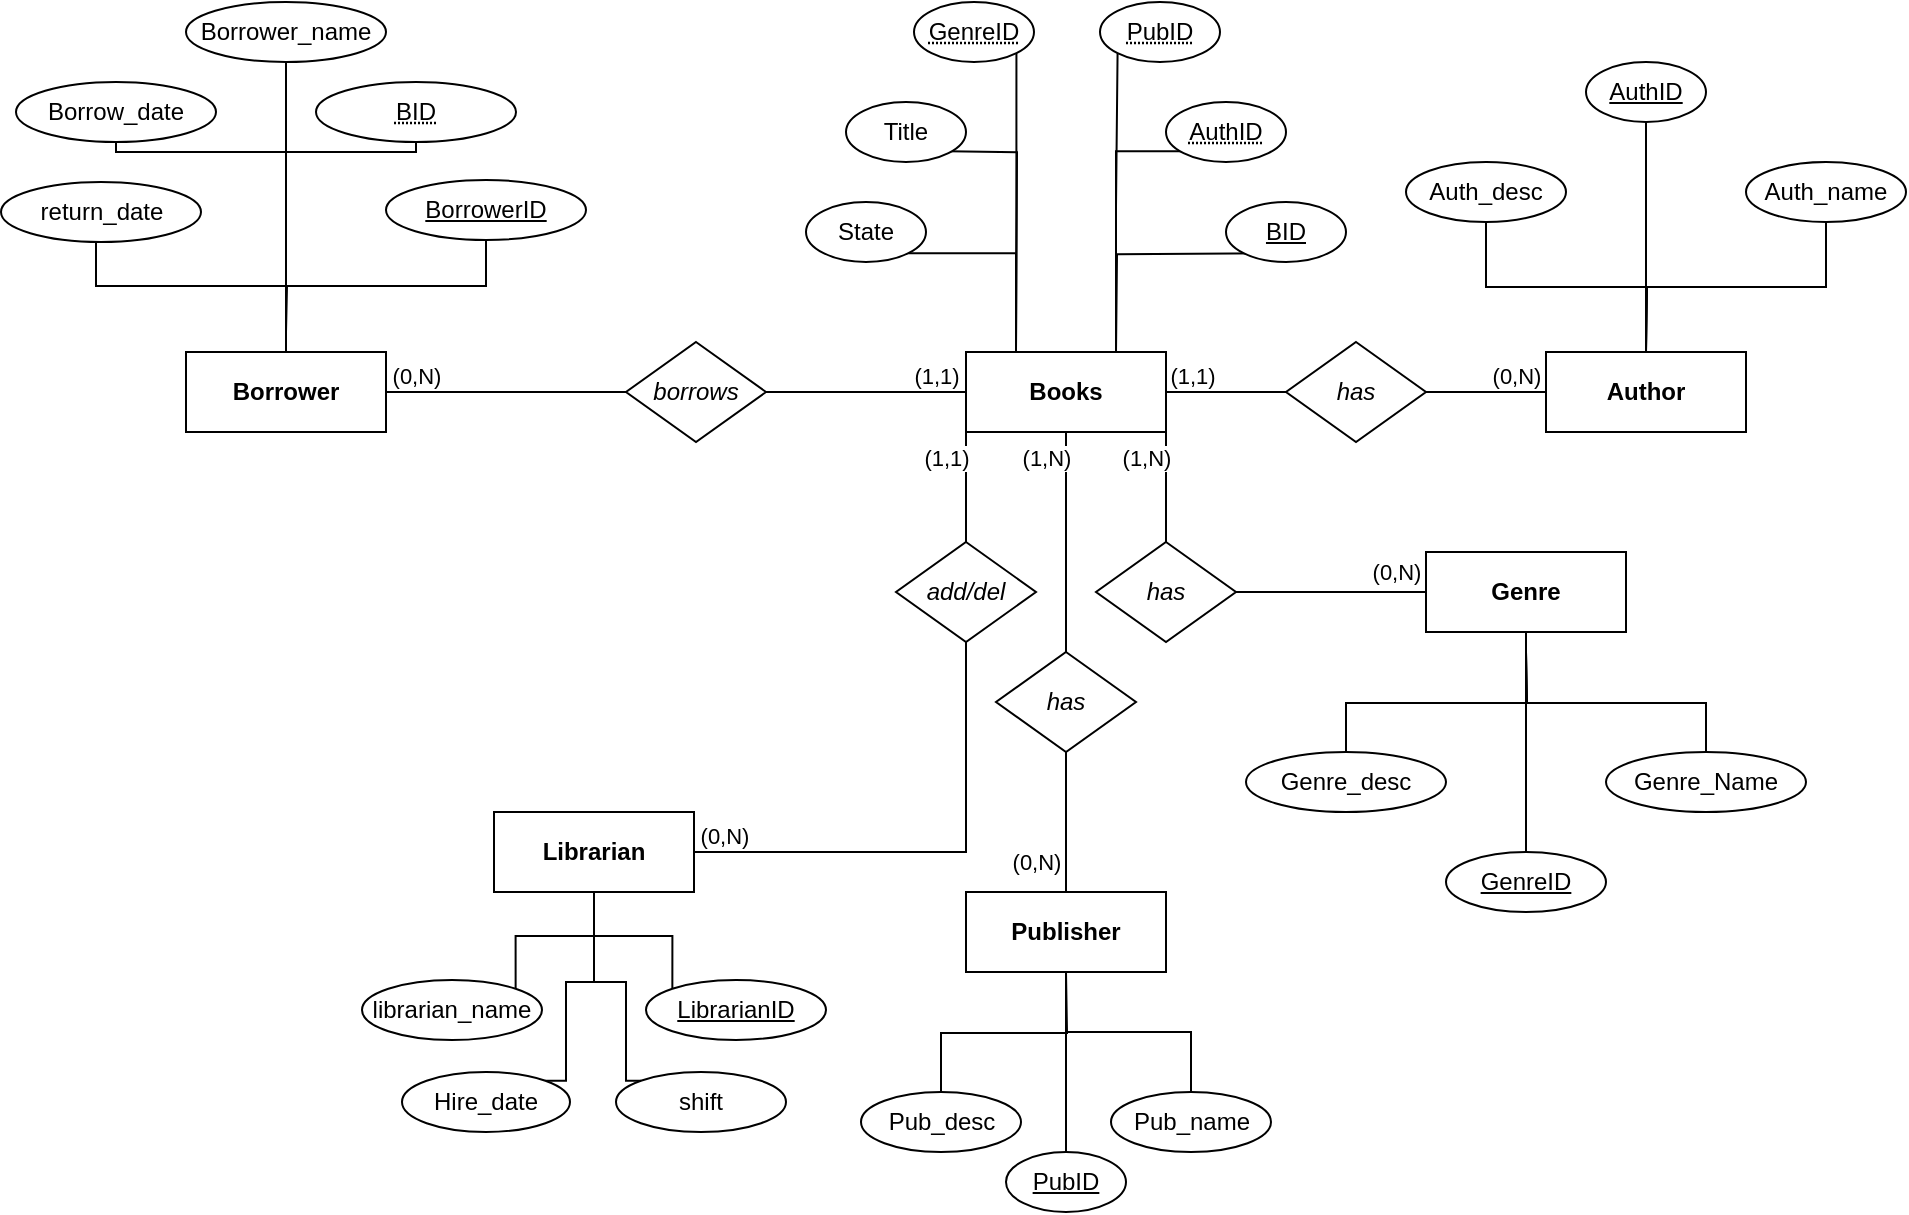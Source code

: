 <mxfile version="27.0.5">
  <diagram name="Library ER Diagram" id="0">
    <mxGraphModel dx="1418" dy="832" grid="1" gridSize="10" guides="1" tooltips="1" connect="1" arrows="1" fold="1" page="1" pageScale="1" pageWidth="827" pageHeight="1169" math="0" shadow="0">
      <root>
        <mxCell id="0" />
        <mxCell id="1" parent="0" />
        <mxCell id="bm0JVvK6EpvN9nNjKhsv-59" style="edgeStyle=orthogonalEdgeStyle;shape=connector;rounded=0;orthogonalLoop=1;jettySize=auto;html=1;exitX=1;exitY=0.5;exitDx=0;exitDy=0;entryX=0;entryY=0.5;entryDx=0;entryDy=0;strokeColor=default;align=center;verticalAlign=middle;fontFamily=Helvetica;fontSize=11;fontColor=default;labelBackgroundColor=default;startFill=0;endArrow=none;" parent="1" source="2" target="bm0JVvK6EpvN9nNjKhsv-27" edge="1">
          <mxGeometry relative="1" as="geometry" />
        </mxCell>
        <mxCell id="2" value="&lt;b&gt;Borrower&lt;/b&gt;" style="shape=rectangle;whiteSpace=wrap;html=1;" parent="1" vertex="1">
          <mxGeometry x="210" y="210" width="100" height="40" as="geometry" />
        </mxCell>
        <mxCell id="bm0JVvK6EpvN9nNjKhsv-40" style="edgeStyle=orthogonalEdgeStyle;shape=connector;rounded=0;orthogonalLoop=1;jettySize=auto;html=1;exitX=0.5;exitY=1;exitDx=0;exitDy=0;strokeColor=default;align=center;verticalAlign=middle;fontFamily=Helvetica;fontSize=11;fontColor=default;labelBackgroundColor=default;startFill=0;endArrow=none;" parent="1" source="3" edge="1">
          <mxGeometry relative="1" as="geometry">
            <mxPoint x="260" y="200" as="targetPoint" />
          </mxGeometry>
        </mxCell>
        <mxCell id="3" value="&lt;u&gt;BorrowerID&lt;/u&gt;" style="ellipse;whiteSpace=wrap;html=1;" parent="1" vertex="1">
          <mxGeometry x="310" y="124" width="100" height="30" as="geometry" />
        </mxCell>
        <mxCell id="bm0JVvK6EpvN9nNjKhsv-38" style="edgeStyle=orthogonalEdgeStyle;rounded=0;orthogonalLoop=1;jettySize=auto;html=1;exitDx=0;exitDy=0;endArrow=none;startFill=0;" parent="1" source="4" target="2" edge="1">
          <mxGeometry relative="1" as="geometry" />
        </mxCell>
        <mxCell id="4" value="Borrower_name" style="ellipse;whiteSpace=wrap;html=1;" parent="1" vertex="1">
          <mxGeometry x="210" y="35" width="100" height="30" as="geometry" />
        </mxCell>
        <mxCell id="bm0JVvK6EpvN9nNjKhsv-41" style="edgeStyle=orthogonalEdgeStyle;shape=connector;rounded=0;orthogonalLoop=1;jettySize=auto;html=1;exitX=0.5;exitY=1;exitDx=0;exitDy=0;strokeColor=default;align=center;verticalAlign=middle;fontFamily=Helvetica;fontSize=11;fontColor=default;labelBackgroundColor=default;startFill=0;endArrow=none;" parent="1" source="5" target="2" edge="1">
          <mxGeometry relative="1" as="geometry">
            <Array as="points">
              <mxPoint x="175" y="110" />
              <mxPoint x="260" y="110" />
            </Array>
          </mxGeometry>
        </mxCell>
        <mxCell id="5" value="Borrow_date" style="ellipse;whiteSpace=wrap;html=1;" parent="1" vertex="1">
          <mxGeometry x="125" y="75" width="100" height="30" as="geometry" />
        </mxCell>
        <mxCell id="bm0JVvK6EpvN9nNjKhsv-42" style="edgeStyle=orthogonalEdgeStyle;shape=connector;rounded=0;orthogonalLoop=1;jettySize=auto;html=1;exitX=0.5;exitY=1;exitDx=0;exitDy=0;strokeColor=default;align=center;verticalAlign=middle;fontFamily=Helvetica;fontSize=11;fontColor=default;labelBackgroundColor=default;startFill=0;endArrow=none;" parent="1" edge="1">
          <mxGeometry relative="1" as="geometry">
            <mxPoint x="165" y="152" as="sourcePoint" />
            <mxPoint x="260" y="207" as="targetPoint" />
            <Array as="points">
              <mxPoint x="165" y="177" />
              <mxPoint x="260" y="177" />
            </Array>
          </mxGeometry>
        </mxCell>
        <mxCell id="6" value="return_date" style="ellipse;whiteSpace=wrap;html=1;" parent="1" vertex="1">
          <mxGeometry x="117.5" y="125" width="100" height="30" as="geometry" />
        </mxCell>
        <mxCell id="bm0JVvK6EpvN9nNjKhsv-43" style="edgeStyle=orthogonalEdgeStyle;shape=connector;rounded=0;orthogonalLoop=1;jettySize=auto;html=1;exitX=0.75;exitY=0;exitDx=0;exitDy=0;entryX=0;entryY=1;entryDx=0;entryDy=0;strokeColor=default;align=center;verticalAlign=middle;fontFamily=Helvetica;fontSize=11;fontColor=default;labelBackgroundColor=default;startFill=0;endArrow=none;" parent="1" source="7" target="13" edge="1">
          <mxGeometry relative="1" as="geometry" />
        </mxCell>
        <mxCell id="bm0JVvK6EpvN9nNjKhsv-61" style="edgeStyle=orthogonalEdgeStyle;shape=connector;rounded=0;orthogonalLoop=1;jettySize=auto;html=1;exitX=1;exitY=0.5;exitDx=0;exitDy=0;entryX=0;entryY=0.5;entryDx=0;entryDy=0;strokeColor=default;align=center;verticalAlign=middle;fontFamily=Helvetica;fontSize=11;fontColor=default;labelBackgroundColor=default;startFill=0;endArrow=none;" parent="1" source="7" target="bm0JVvK6EpvN9nNjKhsv-28" edge="1">
          <mxGeometry relative="1" as="geometry" />
        </mxCell>
        <mxCell id="bm0JVvK6EpvN9nNjKhsv-63" style="edgeStyle=orthogonalEdgeStyle;shape=connector;rounded=0;orthogonalLoop=1;jettySize=auto;html=1;exitX=0;exitY=1;exitDx=0;exitDy=0;entryX=0.5;entryY=0;entryDx=0;entryDy=0;strokeColor=default;align=center;verticalAlign=middle;fontFamily=Helvetica;fontSize=11;fontColor=default;labelBackgroundColor=default;startFill=0;endArrow=none;" parent="1" source="7" target="bm0JVvK6EpvN9nNjKhsv-29" edge="1">
          <mxGeometry relative="1" as="geometry" />
        </mxCell>
        <mxCell id="bm0JVvK6EpvN9nNjKhsv-64" style="edgeStyle=orthogonalEdgeStyle;shape=connector;rounded=0;orthogonalLoop=1;jettySize=auto;html=1;exitX=1;exitY=1;exitDx=0;exitDy=0;strokeColor=default;align=center;verticalAlign=middle;fontFamily=Helvetica;fontSize=11;fontColor=default;labelBackgroundColor=default;startFill=0;endArrow=none;" parent="1" source="7" target="bm0JVvK6EpvN9nNjKhsv-30" edge="1">
          <mxGeometry relative="1" as="geometry" />
        </mxCell>
        <mxCell id="bm0JVvK6EpvN9nNjKhsv-69" style="edgeStyle=orthogonalEdgeStyle;shape=connector;rounded=0;orthogonalLoop=1;jettySize=auto;html=1;exitX=0.5;exitY=1;exitDx=0;exitDy=0;entryX=0.5;entryY=0;entryDx=0;entryDy=0;strokeColor=default;align=center;verticalAlign=middle;fontFamily=Helvetica;fontSize=11;fontColor=default;labelBackgroundColor=default;startFill=0;endArrow=none;" parent="1" source="7" target="bm0JVvK6EpvN9nNjKhsv-68" edge="1">
          <mxGeometry relative="1" as="geometry" />
        </mxCell>
        <mxCell id="7" value="&lt;b&gt;Books&lt;/b&gt;" style="shape=rectangle;whiteSpace=wrap;html=1;" parent="1" vertex="1">
          <mxGeometry x="600" y="210" width="100" height="40" as="geometry" />
        </mxCell>
        <mxCell id="bm0JVvK6EpvN9nNjKhsv-46" style="edgeStyle=orthogonalEdgeStyle;shape=connector;rounded=0;orthogonalLoop=1;jettySize=auto;html=1;exitX=0;exitY=1;exitDx=0;exitDy=0;strokeColor=default;align=center;verticalAlign=middle;fontFamily=Helvetica;fontSize=11;fontColor=default;labelBackgroundColor=default;startFill=0;endArrow=none;" parent="1" edge="1">
          <mxGeometry relative="1" as="geometry">
            <mxPoint x="763.787" y="160.607" as="sourcePoint" />
            <mxPoint x="675" y="210" as="targetPoint" />
          </mxGeometry>
        </mxCell>
        <mxCell id="8" value="&lt;u&gt;BID&lt;/u&gt;" style="ellipse;whiteSpace=wrap;html=1;" parent="1" vertex="1">
          <mxGeometry x="730" y="135" width="60" height="30" as="geometry" />
        </mxCell>
        <mxCell id="bm0JVvK6EpvN9nNjKhsv-48" style="edgeStyle=orthogonalEdgeStyle;shape=connector;rounded=0;orthogonalLoop=1;jettySize=auto;html=1;exitX=1;exitY=1;exitDx=0;exitDy=0;entryX=0.25;entryY=0;entryDx=0;entryDy=0;strokeColor=default;align=center;verticalAlign=middle;fontFamily=Helvetica;fontSize=11;fontColor=default;labelBackgroundColor=default;startFill=0;endArrow=none;" parent="1" edge="1">
          <mxGeometry relative="1" as="geometry">
            <mxPoint x="591.213" y="109.607" as="sourcePoint" />
            <mxPoint x="625" y="209" as="targetPoint" />
          </mxGeometry>
        </mxCell>
        <mxCell id="9" value="Title" style="ellipse;whiteSpace=wrap;html=1;" parent="1" vertex="1">
          <mxGeometry x="540" y="85" width="60" height="30" as="geometry" />
        </mxCell>
        <mxCell id="bm0JVvK6EpvN9nNjKhsv-49" style="edgeStyle=orthogonalEdgeStyle;shape=connector;rounded=0;orthogonalLoop=1;jettySize=auto;html=1;exitX=1;exitY=1;exitDx=0;exitDy=0;entryX=0.25;entryY=0;entryDx=0;entryDy=0;strokeColor=default;align=center;verticalAlign=middle;fontFamily=Helvetica;fontSize=11;fontColor=default;labelBackgroundColor=default;startFill=0;endArrow=none;" parent="1" source="10" target="7" edge="1">
          <mxGeometry relative="1" as="geometry" />
        </mxCell>
        <mxCell id="10" value="State" style="ellipse;whiteSpace=wrap;html=1;" parent="1" vertex="1">
          <mxGeometry x="520" y="135" width="60" height="30" as="geometry" />
        </mxCell>
        <mxCell id="bm0JVvK6EpvN9nNjKhsv-47" style="edgeStyle=orthogonalEdgeStyle;shape=connector;rounded=0;orthogonalLoop=1;jettySize=auto;html=1;exitX=1;exitY=1;exitDx=0;exitDy=0;entryX=0.25;entryY=0;entryDx=0;entryDy=0;strokeColor=default;align=center;verticalAlign=middle;fontFamily=Helvetica;fontSize=11;fontColor=default;labelBackgroundColor=default;startFill=0;endArrow=none;" parent="1" source="11" target="7" edge="1">
          <mxGeometry relative="1" as="geometry" />
        </mxCell>
        <mxCell id="11" value="&lt;u style=&quot;text-decoration-style: dotted;&quot;&gt;GenreID&lt;/u&gt;" style="ellipse;whiteSpace=wrap;html=1;" parent="1" vertex="1">
          <mxGeometry x="574" y="35" width="60" height="30" as="geometry" />
        </mxCell>
        <mxCell id="bm0JVvK6EpvN9nNjKhsv-45" style="edgeStyle=orthogonalEdgeStyle;shape=connector;rounded=0;orthogonalLoop=1;jettySize=auto;html=1;exitX=0;exitY=1;exitDx=0;exitDy=0;entryX=0.75;entryY=0;entryDx=0;entryDy=0;strokeColor=default;align=center;verticalAlign=middle;fontFamily=Helvetica;fontSize=11;fontColor=default;labelBackgroundColor=default;startFill=0;endArrow=none;" parent="1" edge="1">
          <mxGeometry relative="1" as="geometry">
            <mxPoint x="708.787" y="109.607" as="sourcePoint" />
            <mxPoint x="675" y="209" as="targetPoint" />
            <Array as="points">
              <mxPoint x="675" y="110" />
            </Array>
          </mxGeometry>
        </mxCell>
        <mxCell id="12" value="&lt;u style=&quot;text-decoration-style: dotted;&quot;&gt;AuthID&lt;/u&gt;" style="ellipse;whiteSpace=wrap;html=1;" parent="1" vertex="1">
          <mxGeometry x="700" y="85" width="60" height="30" as="geometry" />
        </mxCell>
        <mxCell id="13" value="&lt;u style=&quot;text-decoration-style: dotted;&quot;&gt;PubID&lt;/u&gt;" style="ellipse;whiteSpace=wrap;html=1;" parent="1" vertex="1">
          <mxGeometry x="667" y="35" width="60" height="30" as="geometry" />
        </mxCell>
        <mxCell id="14" value="&lt;b&gt;Author&lt;/b&gt;" style="shape=rectangle;whiteSpace=wrap;html=1;" parent="1" vertex="1">
          <mxGeometry x="890" y="210" width="100" height="40" as="geometry" />
        </mxCell>
        <mxCell id="bm0JVvK6EpvN9nNjKhsv-50" style="edgeStyle=orthogonalEdgeStyle;shape=connector;rounded=0;orthogonalLoop=1;jettySize=auto;html=1;exitX=0.5;exitY=1;exitDx=0;exitDy=0;strokeColor=default;align=center;verticalAlign=middle;fontFamily=Helvetica;fontSize=11;fontColor=default;labelBackgroundColor=default;startFill=0;endArrow=none;" parent="1" source="15" target="14" edge="1">
          <mxGeometry relative="1" as="geometry" />
        </mxCell>
        <mxCell id="15" value="&lt;u&gt;AuthID&lt;/u&gt;" style="ellipse;whiteSpace=wrap;html=1;" parent="1" vertex="1">
          <mxGeometry x="910" y="65" width="60" height="30" as="geometry" />
        </mxCell>
        <mxCell id="bm0JVvK6EpvN9nNjKhsv-51" style="edgeStyle=orthogonalEdgeStyle;shape=connector;rounded=0;orthogonalLoop=1;jettySize=auto;html=1;exitX=0.5;exitY=1;exitDx=0;exitDy=0;strokeColor=default;align=center;verticalAlign=middle;fontFamily=Helvetica;fontSize=11;fontColor=default;labelBackgroundColor=default;startFill=0;endArrow=none;" parent="1" source="16" edge="1">
          <mxGeometry relative="1" as="geometry">
            <mxPoint x="940" y="210" as="targetPoint" />
          </mxGeometry>
        </mxCell>
        <mxCell id="16" value="Auth_name" style="ellipse;whiteSpace=wrap;html=1;" parent="1" vertex="1">
          <mxGeometry x="990" y="115" width="80" height="30" as="geometry" />
        </mxCell>
        <mxCell id="bm0JVvK6EpvN9nNjKhsv-52" style="edgeStyle=orthogonalEdgeStyle;shape=connector;rounded=0;orthogonalLoop=1;jettySize=auto;html=1;exitX=0.5;exitY=1;exitDx=0;exitDy=0;strokeColor=default;align=center;verticalAlign=middle;fontFamily=Helvetica;fontSize=11;fontColor=default;labelBackgroundColor=default;startFill=0;endArrow=none;" parent="1" source="17" edge="1">
          <mxGeometry relative="1" as="geometry">
            <mxPoint x="940" y="210" as="targetPoint" />
          </mxGeometry>
        </mxCell>
        <mxCell id="17" value="Auth_desc" style="ellipse;whiteSpace=wrap;html=1;" parent="1" vertex="1">
          <mxGeometry x="820" y="115" width="80" height="30" as="geometry" />
        </mxCell>
        <mxCell id="bm0JVvK6EpvN9nNjKhsv-53" style="edgeStyle=orthogonalEdgeStyle;shape=connector;rounded=0;orthogonalLoop=1;jettySize=auto;html=1;exitX=0.5;exitY=1;exitDx=0;exitDy=0;strokeColor=default;align=center;verticalAlign=middle;fontFamily=Helvetica;fontSize=11;fontColor=default;labelBackgroundColor=default;startFill=0;endArrow=none;" parent="1" source="18" target="19" edge="1">
          <mxGeometry relative="1" as="geometry" />
        </mxCell>
        <mxCell id="18" value="&lt;b&gt;Genre&lt;/b&gt;" style="shape=rectangle;whiteSpace=wrap;html=1;" parent="1" vertex="1">
          <mxGeometry x="830" y="310" width="100" height="40" as="geometry" />
        </mxCell>
        <mxCell id="19" value="&lt;u&gt;GenreID&lt;/u&gt;" style="ellipse;whiteSpace=wrap;html=1;" parent="1" vertex="1">
          <mxGeometry x="840" y="460" width="80" height="30" as="geometry" />
        </mxCell>
        <mxCell id="bm0JVvK6EpvN9nNjKhsv-54" style="edgeStyle=orthogonalEdgeStyle;shape=connector;rounded=0;orthogonalLoop=1;jettySize=auto;html=1;exitX=0.5;exitY=0;exitDx=0;exitDy=0;strokeColor=default;align=center;verticalAlign=middle;fontFamily=Helvetica;fontSize=11;fontColor=default;labelBackgroundColor=default;startFill=0;endArrow=none;" parent="1" source="20" edge="1">
          <mxGeometry relative="1" as="geometry">
            <mxPoint x="880" y="360" as="targetPoint" />
          </mxGeometry>
        </mxCell>
        <mxCell id="20" value="Genre_Name" style="ellipse;whiteSpace=wrap;html=1;" parent="1" vertex="1">
          <mxGeometry x="920" y="410" width="100" height="30" as="geometry" />
        </mxCell>
        <mxCell id="bm0JVvK6EpvN9nNjKhsv-55" style="edgeStyle=orthogonalEdgeStyle;shape=connector;rounded=0;orthogonalLoop=1;jettySize=auto;html=1;exitX=0.5;exitY=0;exitDx=0;exitDy=0;strokeColor=default;align=center;verticalAlign=middle;fontFamily=Helvetica;fontSize=11;fontColor=default;labelBackgroundColor=default;startFill=0;endArrow=none;" parent="1" source="21" edge="1">
          <mxGeometry relative="1" as="geometry">
            <mxPoint x="880" y="360" as="targetPoint" />
          </mxGeometry>
        </mxCell>
        <mxCell id="21" value="Genre_desc" style="ellipse;whiteSpace=wrap;html=1;" parent="1" vertex="1">
          <mxGeometry x="740" y="410" width="100" height="30" as="geometry" />
        </mxCell>
        <mxCell id="22" value="&lt;b&gt;Publisher&lt;/b&gt;" style="shape=rectangle;whiteSpace=wrap;html=1;" parent="1" vertex="1">
          <mxGeometry x="600" y="480" width="100" height="40" as="geometry" />
        </mxCell>
        <mxCell id="bm0JVvK6EpvN9nNjKhsv-56" style="edgeStyle=orthogonalEdgeStyle;shape=connector;rounded=0;orthogonalLoop=1;jettySize=auto;html=1;exitX=0.5;exitY=0;exitDx=0;exitDy=0;entryX=0.5;entryY=1;entryDx=0;entryDy=0;strokeColor=default;align=center;verticalAlign=middle;fontFamily=Helvetica;fontSize=11;fontColor=default;labelBackgroundColor=default;startFill=0;endArrow=none;" parent="1" source="23" target="22" edge="1">
          <mxGeometry relative="1" as="geometry" />
        </mxCell>
        <mxCell id="23" value="&lt;u&gt;PubID&lt;/u&gt;" style="ellipse;whiteSpace=wrap;html=1;" parent="1" vertex="1">
          <mxGeometry x="620" y="610" width="60" height="30" as="geometry" />
        </mxCell>
        <mxCell id="bm0JVvK6EpvN9nNjKhsv-57" style="edgeStyle=orthogonalEdgeStyle;shape=connector;rounded=0;orthogonalLoop=1;jettySize=auto;html=1;exitX=0.5;exitY=0;exitDx=0;exitDy=0;entryX=0.5;entryY=1;entryDx=0;entryDy=0;strokeColor=default;align=center;verticalAlign=middle;fontFamily=Helvetica;fontSize=11;fontColor=default;labelBackgroundColor=default;startFill=0;endArrow=none;" parent="1" source="24" target="22" edge="1">
          <mxGeometry relative="1" as="geometry" />
        </mxCell>
        <mxCell id="24" value="Pub_name" style="ellipse;whiteSpace=wrap;html=1;" parent="1" vertex="1">
          <mxGeometry x="672.5" y="580" width="80" height="30" as="geometry" />
        </mxCell>
        <mxCell id="bm0JVvK6EpvN9nNjKhsv-58" style="edgeStyle=orthogonalEdgeStyle;shape=connector;rounded=0;orthogonalLoop=1;jettySize=auto;html=1;exitX=0.5;exitY=0;exitDx=0;exitDy=0;strokeColor=default;align=center;verticalAlign=middle;fontFamily=Helvetica;fontSize=11;fontColor=default;labelBackgroundColor=default;startFill=0;endArrow=none;" parent="1" source="25" edge="1">
          <mxGeometry relative="1" as="geometry">
            <mxPoint x="650" y="520" as="targetPoint" />
          </mxGeometry>
        </mxCell>
        <mxCell id="25" value="Pub_desc" style="ellipse;whiteSpace=wrap;html=1;" parent="1" vertex="1">
          <mxGeometry x="547.5" y="580" width="80" height="30" as="geometry" />
        </mxCell>
        <mxCell id="bm0JVvK6EpvN9nNjKhsv-39" style="edgeStyle=orthogonalEdgeStyle;rounded=0;orthogonalLoop=1;jettySize=auto;html=1;exitX=0.5;exitY=1;exitDx=0;exitDy=0;endArrow=none;startFill=0;" parent="1" source="bm0JVvK6EpvN9nNjKhsv-26" target="2" edge="1">
          <mxGeometry relative="1" as="geometry">
            <Array as="points">
              <mxPoint x="325" y="110" />
              <mxPoint x="260" y="110" />
            </Array>
          </mxGeometry>
        </mxCell>
        <mxCell id="bm0JVvK6EpvN9nNjKhsv-26" value="&lt;u style=&quot;text-decoration-style: dotted;&quot;&gt;BID&lt;/u&gt;" style="ellipse;whiteSpace=wrap;html=1;" parent="1" vertex="1">
          <mxGeometry x="275" y="75" width="100" height="30" as="geometry" />
        </mxCell>
        <mxCell id="bm0JVvK6EpvN9nNjKhsv-60" style="edgeStyle=orthogonalEdgeStyle;shape=connector;rounded=0;orthogonalLoop=1;jettySize=auto;html=1;exitX=1;exitY=0.5;exitDx=0;exitDy=0;entryX=0;entryY=0.5;entryDx=0;entryDy=0;strokeColor=default;align=center;verticalAlign=middle;fontFamily=Helvetica;fontSize=11;fontColor=default;labelBackgroundColor=default;startFill=0;endArrow=none;" parent="1" source="bm0JVvK6EpvN9nNjKhsv-27" target="7" edge="1">
          <mxGeometry relative="1" as="geometry" />
        </mxCell>
        <mxCell id="bm0JVvK6EpvN9nNjKhsv-27" value="&lt;i&gt;borrows&lt;/i&gt;" style="rhombus;whiteSpace=wrap;html=1;" parent="1" vertex="1">
          <mxGeometry x="430" y="205" width="70" height="50" as="geometry" />
        </mxCell>
        <mxCell id="bm0JVvK6EpvN9nNjKhsv-62" style="edgeStyle=orthogonalEdgeStyle;shape=connector;rounded=0;orthogonalLoop=1;jettySize=auto;html=1;exitX=1;exitY=0.5;exitDx=0;exitDy=0;entryX=0;entryY=0.5;entryDx=0;entryDy=0;strokeColor=default;align=center;verticalAlign=middle;fontFamily=Helvetica;fontSize=11;fontColor=default;labelBackgroundColor=default;startFill=0;endArrow=none;" parent="1" source="bm0JVvK6EpvN9nNjKhsv-28" target="14" edge="1">
          <mxGeometry relative="1" as="geometry" />
        </mxCell>
        <mxCell id="bm0JVvK6EpvN9nNjKhsv-28" value="&lt;i&gt;has&lt;/i&gt;" style="rhombus;whiteSpace=wrap;html=1;" parent="1" vertex="1">
          <mxGeometry x="760" y="205" width="70" height="50" as="geometry" />
        </mxCell>
        <mxCell id="bm0JVvK6EpvN9nNjKhsv-66" style="edgeStyle=orthogonalEdgeStyle;shape=connector;rounded=0;orthogonalLoop=1;jettySize=auto;html=1;exitX=0.5;exitY=1;exitDx=0;exitDy=0;entryX=0.5;entryY=0;entryDx=0;entryDy=0;strokeColor=default;align=center;verticalAlign=middle;fontFamily=Helvetica;fontSize=11;fontColor=default;labelBackgroundColor=default;startFill=0;endArrow=none;" parent="1" source="bm0JVvK6EpvN9nNjKhsv-68" target="22" edge="1">
          <mxGeometry relative="1" as="geometry" />
        </mxCell>
        <mxCell id="bm0JVvK6EpvN9nNjKhsv-71" style="edgeStyle=orthogonalEdgeStyle;shape=connector;rounded=0;orthogonalLoop=1;jettySize=auto;html=1;entryX=1;entryY=0.5;entryDx=0;entryDy=0;strokeColor=default;align=center;verticalAlign=middle;fontFamily=Helvetica;fontSize=11;fontColor=default;labelBackgroundColor=default;startFill=0;endArrow=none;exitX=0.5;exitY=1;exitDx=0;exitDy=0;" parent="1" source="bm0JVvK6EpvN9nNjKhsv-29" target="bm0JVvK6EpvN9nNjKhsv-70" edge="1">
          <mxGeometry relative="1" as="geometry" />
        </mxCell>
        <mxCell id="bm0JVvK6EpvN9nNjKhsv-29" value="&lt;i&gt;add/del&lt;/i&gt;" style="rhombus;whiteSpace=wrap;html=1;" parent="1" vertex="1">
          <mxGeometry x="565" y="305" width="70" height="50" as="geometry" />
        </mxCell>
        <mxCell id="bm0JVvK6EpvN9nNjKhsv-65" style="edgeStyle=orthogonalEdgeStyle;shape=connector;rounded=0;orthogonalLoop=1;jettySize=auto;html=1;exitX=1;exitY=0.5;exitDx=0;exitDy=0;entryX=0;entryY=0.5;entryDx=0;entryDy=0;strokeColor=default;align=center;verticalAlign=middle;fontFamily=Helvetica;fontSize=11;fontColor=default;labelBackgroundColor=default;startFill=0;endArrow=none;" parent="1" source="bm0JVvK6EpvN9nNjKhsv-30" target="18" edge="1">
          <mxGeometry relative="1" as="geometry" />
        </mxCell>
        <mxCell id="bm0JVvK6EpvN9nNjKhsv-30" value="&lt;i&gt;has&lt;/i&gt;" style="rhombus;whiteSpace=wrap;html=1;" parent="1" vertex="1">
          <mxGeometry x="665" y="305" width="70" height="50" as="geometry" />
        </mxCell>
        <mxCell id="bm0JVvK6EpvN9nNjKhsv-68" value="&lt;i&gt;has&lt;/i&gt;" style="rhombus;whiteSpace=wrap;html=1;" parent="1" vertex="1">
          <mxGeometry x="615" y="360" width="70" height="50" as="geometry" />
        </mxCell>
        <mxCell id="bm0JVvK6EpvN9nNjKhsv-102" style="edgeStyle=orthogonalEdgeStyle;shape=connector;rounded=0;orthogonalLoop=1;jettySize=auto;html=1;exitX=0.5;exitY=1;exitDx=0;exitDy=0;entryX=1;entryY=0;entryDx=0;entryDy=0;strokeColor=default;align=center;verticalAlign=middle;fontFamily=Helvetica;fontSize=11;fontColor=default;labelBackgroundColor=default;startFill=0;endArrow=none;" parent="1" source="bm0JVvK6EpvN9nNjKhsv-70" target="bm0JVvK6EpvN9nNjKhsv-95" edge="1">
          <mxGeometry relative="1" as="geometry" />
        </mxCell>
        <mxCell id="bm0JVvK6EpvN9nNjKhsv-103" style="edgeStyle=orthogonalEdgeStyle;shape=connector;rounded=0;orthogonalLoop=1;jettySize=auto;html=1;exitX=0.5;exitY=1;exitDx=0;exitDy=0;entryX=0;entryY=0;entryDx=0;entryDy=0;strokeColor=default;align=center;verticalAlign=middle;fontFamily=Helvetica;fontSize=11;fontColor=default;labelBackgroundColor=default;startFill=0;endArrow=none;" parent="1" source="bm0JVvK6EpvN9nNjKhsv-70" target="bm0JVvK6EpvN9nNjKhsv-94" edge="1">
          <mxGeometry relative="1" as="geometry" />
        </mxCell>
        <mxCell id="bm0JVvK6EpvN9nNjKhsv-104" style="edgeStyle=orthogonalEdgeStyle;shape=connector;rounded=0;orthogonalLoop=1;jettySize=auto;html=1;exitX=0.5;exitY=1;exitDx=0;exitDy=0;entryX=1;entryY=0;entryDx=0;entryDy=0;strokeColor=default;align=center;verticalAlign=middle;fontFamily=Helvetica;fontSize=11;fontColor=default;labelBackgroundColor=default;startFill=0;endArrow=none;" parent="1" source="bm0JVvK6EpvN9nNjKhsv-70" target="bm0JVvK6EpvN9nNjKhsv-96" edge="1">
          <mxGeometry relative="1" as="geometry">
            <Array as="points">
              <mxPoint x="414" y="525" />
              <mxPoint x="400" y="525" />
              <mxPoint x="400" y="574" />
            </Array>
          </mxGeometry>
        </mxCell>
        <mxCell id="bm0JVvK6EpvN9nNjKhsv-105" style="edgeStyle=orthogonalEdgeStyle;shape=connector;rounded=0;orthogonalLoop=1;jettySize=auto;html=1;exitX=0.5;exitY=1;exitDx=0;exitDy=0;entryX=0;entryY=0;entryDx=0;entryDy=0;strokeColor=default;align=center;verticalAlign=middle;fontFamily=Helvetica;fontSize=11;fontColor=default;labelBackgroundColor=default;startFill=0;endArrow=none;" parent="1" source="bm0JVvK6EpvN9nNjKhsv-70" target="bm0JVvK6EpvN9nNjKhsv-97" edge="1">
          <mxGeometry relative="1" as="geometry">
            <Array as="points">
              <mxPoint x="414" y="525" />
              <mxPoint x="430" y="525" />
              <mxPoint x="430" y="574" />
            </Array>
          </mxGeometry>
        </mxCell>
        <mxCell id="bm0JVvK6EpvN9nNjKhsv-70" value="&lt;b&gt;Librarian&lt;/b&gt;" style="shape=rectangle;whiteSpace=wrap;html=1;" parent="1" vertex="1">
          <mxGeometry x="364" y="440" width="100" height="40" as="geometry" />
        </mxCell>
        <mxCell id="bm0JVvK6EpvN9nNjKhsv-94" value="&lt;u&gt;LibrarianID&lt;/u&gt;" style="ellipse;whiteSpace=wrap;html=1;" parent="1" vertex="1">
          <mxGeometry x="440" y="524" width="90" height="30" as="geometry" />
        </mxCell>
        <mxCell id="bm0JVvK6EpvN9nNjKhsv-95" value="librarian_name" style="ellipse;whiteSpace=wrap;html=1;" parent="1" vertex="1">
          <mxGeometry x="298" y="524" width="90" height="30" as="geometry" />
        </mxCell>
        <mxCell id="bm0JVvK6EpvN9nNjKhsv-96" value="Hire_date" style="ellipse;whiteSpace=wrap;html=1;" parent="1" vertex="1">
          <mxGeometry x="318" y="570" width="84" height="30" as="geometry" />
        </mxCell>
        <mxCell id="bm0JVvK6EpvN9nNjKhsv-97" value="shift" style="ellipse;whiteSpace=wrap;html=1;" parent="1" vertex="1">
          <mxGeometry x="425" y="570" width="85" height="30" as="geometry" />
        </mxCell>
        <mxCell id="bm0JVvK6EpvN9nNjKhsv-130" value="(0,N)" style="text;html=1;align=center;verticalAlign=middle;resizable=0;points=[];autosize=1;strokeColor=none;fillColor=none;fontFamily=Helvetica;fontSize=11;fontColor=default;labelBackgroundColor=default;" parent="1" vertex="1">
          <mxGeometry x="454" y="437" width="50" height="30" as="geometry" />
        </mxCell>
        <mxCell id="bm0JVvK6EpvN9nNjKhsv-131" value="(1,1)" style="text;html=1;align=center;verticalAlign=middle;resizable=0;points=[];autosize=1;strokeColor=none;fillColor=none;fontFamily=Helvetica;fontSize=11;fontColor=default;labelBackgroundColor=default;" parent="1" vertex="1">
          <mxGeometry x="565" y="248" width="50" height="30" as="geometry" />
        </mxCell>
        <mxCell id="bm0JVvK6EpvN9nNjKhsv-132" value="(0,N)" style="text;html=1;align=center;verticalAlign=middle;resizable=0;points=[];autosize=1;strokeColor=none;fillColor=none;fontFamily=Helvetica;fontSize=11;fontColor=default;labelBackgroundColor=default;" parent="1" vertex="1">
          <mxGeometry x="300" y="207" width="50" height="30" as="geometry" />
        </mxCell>
        <mxCell id="bm0JVvK6EpvN9nNjKhsv-133" value="(1,1)" style="text;html=1;align=center;verticalAlign=middle;resizable=0;points=[];autosize=1;strokeColor=none;fillColor=none;fontFamily=Helvetica;fontSize=11;fontColor=default;labelBackgroundColor=default;" parent="1" vertex="1">
          <mxGeometry x="560" y="207" width="50" height="30" as="geometry" />
        </mxCell>
        <mxCell id="bm0JVvK6EpvN9nNjKhsv-136" value="(1,N)" style="text;html=1;align=center;verticalAlign=middle;resizable=0;points=[];autosize=1;strokeColor=none;fillColor=none;fontFamily=Helvetica;fontSize=11;fontColor=default;labelBackgroundColor=default;" parent="1" vertex="1">
          <mxGeometry x="615" y="248" width="50" height="30" as="geometry" />
        </mxCell>
        <mxCell id="bm0JVvK6EpvN9nNjKhsv-137" value="(1,N)" style="text;html=1;align=center;verticalAlign=middle;resizable=0;points=[];autosize=1;strokeColor=none;fillColor=none;fontFamily=Helvetica;fontSize=11;fontColor=default;labelBackgroundColor=default;" parent="1" vertex="1">
          <mxGeometry x="665" y="248" width="50" height="30" as="geometry" />
        </mxCell>
        <mxCell id="bm0JVvK6EpvN9nNjKhsv-138" value="(0,N)" style="text;html=1;align=center;verticalAlign=middle;resizable=0;points=[];autosize=1;strokeColor=none;fillColor=none;fontFamily=Helvetica;fontSize=11;fontColor=default;labelBackgroundColor=default;" parent="1" vertex="1">
          <mxGeometry x="610" y="450" width="50" height="30" as="geometry" />
        </mxCell>
        <mxCell id="bm0JVvK6EpvN9nNjKhsv-139" value="(0,N)" style="text;html=1;align=center;verticalAlign=middle;resizable=0;points=[];autosize=1;strokeColor=none;fillColor=none;fontFamily=Helvetica;fontSize=11;fontColor=default;labelBackgroundColor=default;" parent="1" vertex="1">
          <mxGeometry x="790" y="305" width="50" height="30" as="geometry" />
        </mxCell>
        <mxCell id="bm0JVvK6EpvN9nNjKhsv-140" value="(1,1)" style="text;html=1;align=center;verticalAlign=middle;resizable=0;points=[];autosize=1;strokeColor=none;fillColor=none;fontFamily=Helvetica;fontSize=11;fontColor=default;labelBackgroundColor=default;" parent="1" vertex="1">
          <mxGeometry x="688" y="207" width="50" height="30" as="geometry" />
        </mxCell>
        <mxCell id="bm0JVvK6EpvN9nNjKhsv-141" value="(0,N)" style="text;html=1;align=center;verticalAlign=middle;resizable=0;points=[];autosize=1;strokeColor=none;fillColor=none;fontFamily=Helvetica;fontSize=11;fontColor=default;labelBackgroundColor=default;" parent="1" vertex="1">
          <mxGeometry x="850" y="207" width="50" height="30" as="geometry" />
        </mxCell>
      </root>
    </mxGraphModel>
  </diagram>
</mxfile>
